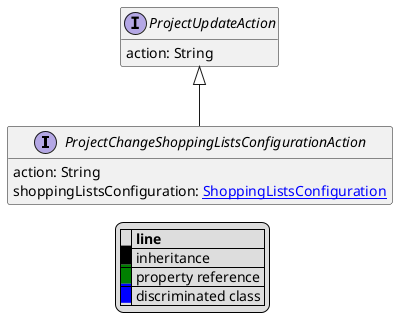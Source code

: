 @startuml

hide empty fields
hide empty methods
legend
|= |= line |
|<back:black>   </back>| inheritance |
|<back:green>   </back>| property reference |
|<back:blue>   </back>| discriminated class |
endlegend
interface ProjectChangeShoppingListsConfigurationAction [[ProjectChangeShoppingListsConfigurationAction.svg]] extends ProjectUpdateAction {
    action: String
    shoppingListsConfiguration: [[ShoppingListsConfiguration.svg ShoppingListsConfiguration]]
}
interface ProjectUpdateAction [[ProjectUpdateAction.svg]]  {
    action: String
}





@enduml
